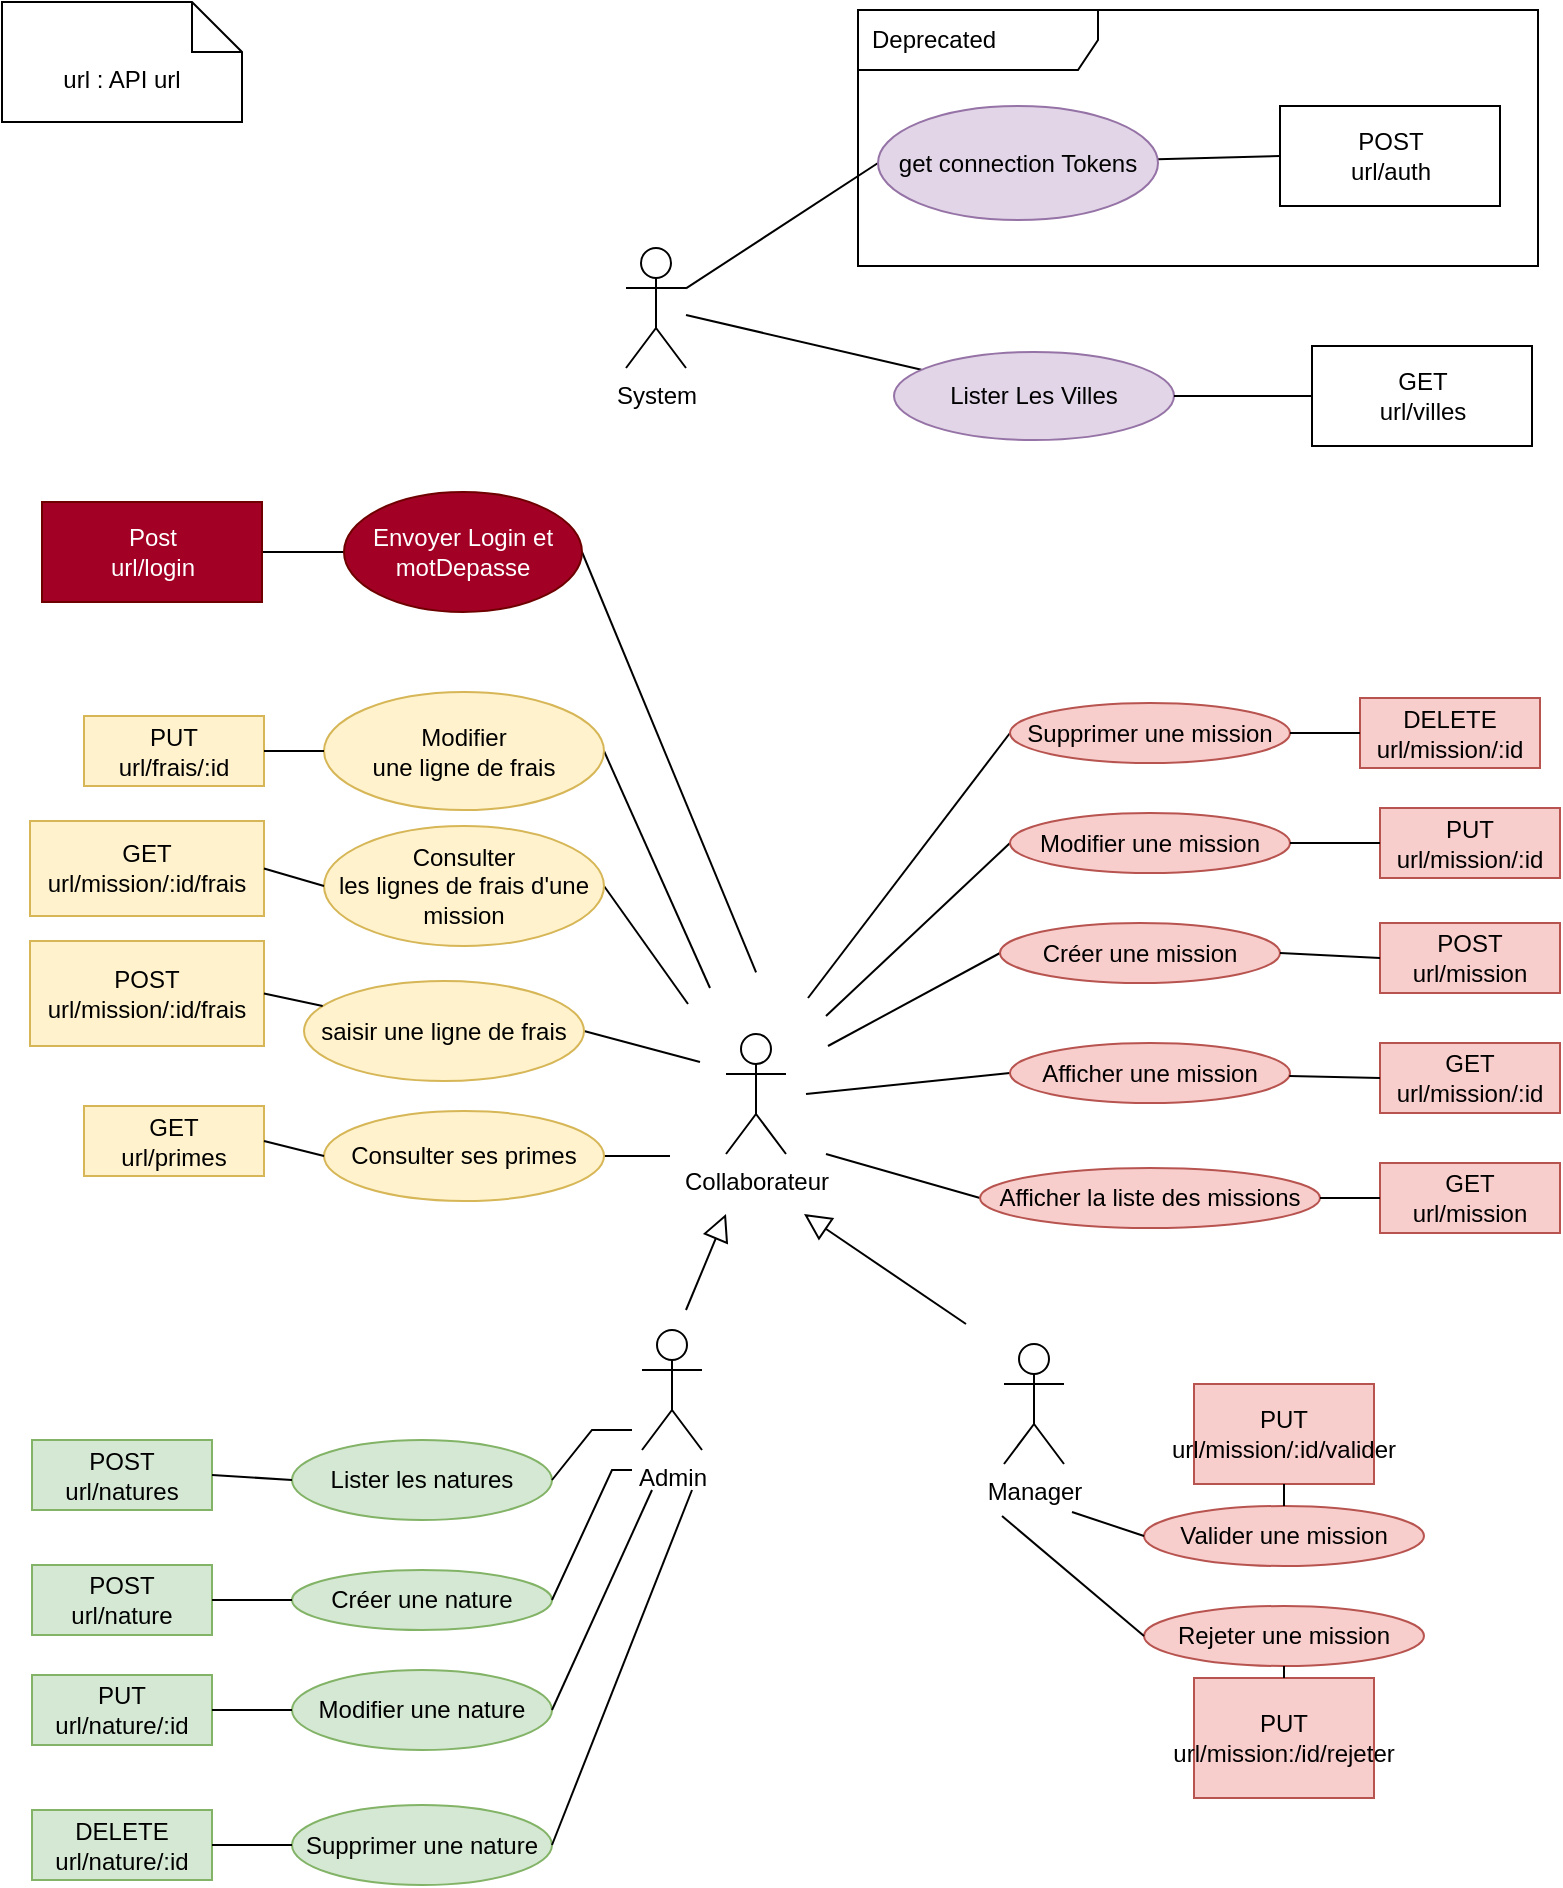 <mxfile version="20.3.6" type="github">
  <diagram id="1HFoKZ7HmbYaqoWhvM2N" name="Page-1">
    <mxGraphModel dx="1422" dy="734" grid="0" gridSize="10" guides="1" tooltips="1" connect="1" arrows="1" fold="1" page="1" pageScale="1" pageWidth="850" pageHeight="1100" math="0" shadow="0">
      <root>
        <mxCell id="0" />
        <mxCell id="1" parent="0" />
        <mxCell id="fpnA1gOJu9WvSEtu6Hov-3" value="&lt;div&gt;Collaborateur&lt;/div&gt;" style="shape=umlActor;verticalLabelPosition=bottom;verticalAlign=top;html=1;outlineConnect=0;" parent="1" vertex="1">
          <mxGeometry x="391" y="539" width="30" height="60" as="geometry" />
        </mxCell>
        <mxCell id="fpnA1gOJu9WvSEtu6Hov-6" value="" style="endArrow=block;html=1;rounded=0;endFill=0;endSize=11;" parent="1" edge="1">
          <mxGeometry width="50" height="50" relative="1" as="geometry">
            <mxPoint x="371" y="677" as="sourcePoint" />
            <mxPoint x="391" y="629" as="targetPoint" />
            <Array as="points" />
          </mxGeometry>
        </mxCell>
        <mxCell id="fpnA1gOJu9WvSEtu6Hov-7" value="" style="endArrow=block;html=1;rounded=0;endFill=0;endSize=11;startSize=6;startArrow=none;" parent="1" edge="1">
          <mxGeometry width="50" height="50" relative="1" as="geometry">
            <mxPoint x="511" y="684" as="sourcePoint" />
            <mxPoint x="430" y="629" as="targetPoint" />
            <Array as="points" />
          </mxGeometry>
        </mxCell>
        <mxCell id="fpnA1gOJu9WvSEtu6Hov-32" value="" style="endArrow=none;html=1;rounded=0;startSize=6;endSize=11;entryX=0;entryY=0.5;entryDx=0;entryDy=0;" parent="1" target="fpnA1gOJu9WvSEtu6Hov-27" edge="1">
          <mxGeometry width="50" height="50" relative="1" as="geometry">
            <mxPoint x="432" y="521" as="sourcePoint" />
            <mxPoint x="531" y="369" as="targetPoint" />
            <Array as="points" />
          </mxGeometry>
        </mxCell>
        <mxCell id="fpnA1gOJu9WvSEtu6Hov-33" value="" style="endArrow=none;html=1;rounded=0;startSize=6;endSize=11;entryX=0;entryY=0.5;entryDx=0;entryDy=0;" parent="1" target="fpnA1gOJu9WvSEtu6Hov-28" edge="1">
          <mxGeometry width="50" height="50" relative="1" as="geometry">
            <mxPoint x="441" y="530" as="sourcePoint" />
            <mxPoint x="531" y="369" as="targetPoint" />
            <Array as="points" />
          </mxGeometry>
        </mxCell>
        <mxCell id="fpnA1gOJu9WvSEtu6Hov-34" value="" style="endArrow=none;html=1;rounded=0;startSize=6;endSize=11;entryX=0;entryY=0.5;entryDx=0;entryDy=0;" parent="1" target="fpnA1gOJu9WvSEtu6Hov-29" edge="1">
          <mxGeometry width="50" height="50" relative="1" as="geometry">
            <mxPoint x="442" y="545" as="sourcePoint" />
            <mxPoint x="531" y="369" as="targetPoint" />
            <Array as="points" />
          </mxGeometry>
        </mxCell>
        <mxCell id="fpnA1gOJu9WvSEtu6Hov-35" value="" style="endArrow=none;html=1;rounded=0;startSize=6;endSize=11;entryX=0;entryY=0.5;entryDx=0;entryDy=0;" parent="1" target="fpnA1gOJu9WvSEtu6Hov-30" edge="1">
          <mxGeometry width="50" height="50" relative="1" as="geometry">
            <mxPoint x="431" y="569" as="sourcePoint" />
            <mxPoint x="531" y="369" as="targetPoint" />
            <Array as="points" />
          </mxGeometry>
        </mxCell>
        <mxCell id="fpnA1gOJu9WvSEtu6Hov-36" value="" style="endArrow=none;html=1;rounded=0;startSize=6;endSize=11;exitX=0;exitY=0.5;exitDx=0;exitDy=0;" parent="1" source="fpnA1gOJu9WvSEtu6Hov-31" edge="1">
          <mxGeometry width="50" height="50" relative="1" as="geometry">
            <mxPoint x="481" y="419" as="sourcePoint" />
            <mxPoint x="441" y="599" as="targetPoint" />
            <Array as="points" />
          </mxGeometry>
        </mxCell>
        <mxCell id="fpnA1gOJu9WvSEtu6Hov-41" value="" style="endArrow=none;html=1;rounded=0;startSize=6;endSize=11;exitX=1;exitY=0.5;exitDx=0;exitDy=0;" parent="1" source="fpnA1gOJu9WvSEtu6Hov-37" edge="1">
          <mxGeometry width="50" height="50" relative="1" as="geometry">
            <mxPoint x="481" y="429" as="sourcePoint" />
            <mxPoint x="383" y="516" as="targetPoint" />
            <Array as="points" />
          </mxGeometry>
        </mxCell>
        <mxCell id="fpnA1gOJu9WvSEtu6Hov-46" value="" style="endArrow=none;html=1;rounded=0;startSize=6;endSize=11;exitX=1;exitY=0.5;exitDx=0;exitDy=0;" parent="1" source="fpnA1gOJu9WvSEtu6Hov-38" edge="1">
          <mxGeometry width="50" height="50" relative="1" as="geometry">
            <mxPoint x="391" y="319" as="sourcePoint" />
            <mxPoint x="372" y="524" as="targetPoint" />
            <Array as="points" />
          </mxGeometry>
        </mxCell>
        <mxCell id="fpnA1gOJu9WvSEtu6Hov-47" value="" style="endArrow=none;html=1;rounded=0;startSize=6;endSize=11;exitX=1;exitY=0.5;exitDx=0;exitDy=0;" parent="1" source="fpnA1gOJu9WvSEtu6Hov-39" edge="1">
          <mxGeometry width="50" height="50" relative="1" as="geometry">
            <mxPoint x="491" y="419" as="sourcePoint" />
            <mxPoint x="378" y="553" as="targetPoint" />
          </mxGeometry>
        </mxCell>
        <mxCell id="MMcRs4qTpvVBW1Dn-aCO-8" value="" style="endArrow=none;html=1;rounded=0;startSize=6;endSize=11;exitX=1;exitY=0.5;exitDx=0;exitDy=0;" parent="1" source="fpnA1gOJu9WvSEtu6Hov-40" edge="1">
          <mxGeometry width="50" height="50" relative="1" as="geometry">
            <mxPoint x="381.0" y="474" as="sourcePoint" />
            <mxPoint x="363" y="600" as="targetPoint" />
          </mxGeometry>
        </mxCell>
        <mxCell id="vZ3PRXWnmt1vqze5UoZ0-1" value="System" style="shape=umlActor;verticalLabelPosition=bottom;verticalAlign=top;html=1;" parent="1" vertex="1">
          <mxGeometry x="341" y="146" width="30" height="60" as="geometry" />
        </mxCell>
        <mxCell id="vZ3PRXWnmt1vqze5UoZ0-10" style="rounded=0;orthogonalLoop=1;jettySize=auto;html=1;endArrow=none;endFill=0;" parent="1" source="vZ3PRXWnmt1vqze5UoZ0-2" edge="1" target="vZ3PRXWnmt1vqze5UoZ0-1">
          <mxGeometry relative="1" as="geometry">
            <mxPoint x="396" y="215" as="targetPoint" />
          </mxGeometry>
        </mxCell>
        <mxCell id="vZ3PRXWnmt1vqze5UoZ0-2" value="Lister Les Villes" style="ellipse;whiteSpace=wrap;html=1;fillColor=#e1d5e7;strokeColor=#9673a6;" parent="1" vertex="1">
          <mxGeometry x="475" y="198" width="140" height="44" as="geometry" />
        </mxCell>
        <mxCell id="vZ3PRXWnmt1vqze5UoZ0-9" style="edgeStyle=orthogonalEdgeStyle;rounded=0;orthogonalLoop=1;jettySize=auto;html=1;endArrow=none;endFill=0;" parent="1" source="vZ3PRXWnmt1vqze5UoZ0-5" target="vZ3PRXWnmt1vqze5UoZ0-2" edge="1">
          <mxGeometry relative="1" as="geometry" />
        </mxCell>
        <mxCell id="vZ3PRXWnmt1vqze5UoZ0-5" value="&lt;div&gt;GET&lt;/div&gt;&lt;div&gt;url/villes&lt;br&gt;&lt;/div&gt;" style="html=1;" parent="1" vertex="1">
          <mxGeometry x="684" y="195" width="110" height="50" as="geometry" />
        </mxCell>
        <mxCell id="vZ3PRXWnmt1vqze5UoZ0-12" value="" style="group" parent="1" vertex="1" connectable="0">
          <mxGeometry x="529" y="694" width="211" height="263" as="geometry" />
        </mxCell>
        <mxCell id="fpnA1gOJu9WvSEtu6Hov-2" value="&lt;div&gt;Manager&lt;/div&gt;" style="shape=umlActor;verticalLabelPosition=bottom;verticalAlign=top;html=1;outlineConnect=0;" parent="vZ3PRXWnmt1vqze5UoZ0-12" vertex="1">
          <mxGeometry x="1" width="30" height="60" as="geometry" />
        </mxCell>
        <mxCell id="fpnA1gOJu9WvSEtu6Hov-22" value="&lt;div&gt;Rejeter une mission&lt;/div&gt;" style="ellipse;whiteSpace=wrap;html=1;fillColor=#f8cecc;strokeColor=#b85450;" parent="vZ3PRXWnmt1vqze5UoZ0-12" vertex="1">
          <mxGeometry x="71" y="131" width="140" height="30" as="geometry" />
        </mxCell>
        <mxCell id="fpnA1gOJu9WvSEtu6Hov-23" value="&lt;div&gt;Valider une mission&lt;br&gt;&lt;/div&gt;" style="ellipse;whiteSpace=wrap;html=1;fillColor=#f8cecc;strokeColor=#b85450;" parent="vZ3PRXWnmt1vqze5UoZ0-12" vertex="1">
          <mxGeometry x="71" y="81" width="140" height="30" as="geometry" />
        </mxCell>
        <mxCell id="fpnA1gOJu9WvSEtu6Hov-24" value="" style="endArrow=none;html=1;rounded=0;startSize=6;endSize=11;entryX=0;entryY=0.5;entryDx=0;entryDy=0;" parent="vZ3PRXWnmt1vqze5UoZ0-12" target="fpnA1gOJu9WvSEtu6Hov-23" edge="1">
          <mxGeometry width="50" height="50" relative="1" as="geometry">
            <mxPoint x="35" y="84" as="sourcePoint" />
            <mxPoint x="-139" y="120" as="targetPoint" />
            <Array as="points" />
          </mxGeometry>
        </mxCell>
        <mxCell id="fpnA1gOJu9WvSEtu6Hov-26" value="" style="endArrow=none;html=1;rounded=0;startSize=6;endSize=11;exitX=0;exitY=0.5;exitDx=0;exitDy=0;" parent="vZ3PRXWnmt1vqze5UoZ0-12" source="fpnA1gOJu9WvSEtu6Hov-22" edge="1">
          <mxGeometry width="50" height="50" relative="1" as="geometry">
            <mxPoint x="-129" y="160" as="sourcePoint" />
            <mxPoint y="86" as="targetPoint" />
          </mxGeometry>
        </mxCell>
        <mxCell id="MMcRs4qTpvVBW1Dn-aCO-4" value="PUT&lt;br&gt;url/mission/:id/valider" style="text;html=1;strokeColor=#b85450;fillColor=#f8cecc;align=center;verticalAlign=middle;whiteSpace=wrap;rounded=0;shadow=0;sketch=0;" parent="vZ3PRXWnmt1vqze5UoZ0-12" vertex="1">
          <mxGeometry x="96" y="20" width="90" height="50" as="geometry" />
        </mxCell>
        <mxCell id="MMcRs4qTpvVBW1Dn-aCO-5" value="PUT&lt;br&gt;url/mission:/id/rejeter" style="text;html=1;strokeColor=#b85450;fillColor=#f8cecc;align=center;verticalAlign=middle;whiteSpace=wrap;rounded=0;shadow=0;sketch=0;" parent="vZ3PRXWnmt1vqze5UoZ0-12" vertex="1">
          <mxGeometry x="96" y="167" width="90" height="60" as="geometry" />
        </mxCell>
        <mxCell id="MMcRs4qTpvVBW1Dn-aCO-6" value="" style="endArrow=none;html=1;rounded=0;startSize=6;endSize=11;entryX=0.5;entryY=0;entryDx=0;entryDy=0;exitX=0.5;exitY=1;exitDx=0;exitDy=0;" parent="vZ3PRXWnmt1vqze5UoZ0-12" source="MMcRs4qTpvVBW1Dn-aCO-4" target="fpnA1gOJu9WvSEtu6Hov-23" edge="1">
          <mxGeometry width="50" height="50" relative="1" as="geometry">
            <mxPoint x="-29" y="227" as="sourcePoint" />
            <mxPoint x="41" y="67" as="targetPoint" />
          </mxGeometry>
        </mxCell>
        <mxCell id="MMcRs4qTpvVBW1Dn-aCO-7" value="" style="endArrow=none;html=1;rounded=0;startSize=6;endSize=11;entryX=0.5;entryY=1;entryDx=0;entryDy=0;exitX=0.5;exitY=0;exitDx=0;exitDy=0;" parent="vZ3PRXWnmt1vqze5UoZ0-12" source="MMcRs4qTpvVBW1Dn-aCO-5" target="fpnA1gOJu9WvSEtu6Hov-22" edge="1">
          <mxGeometry width="50" height="50" relative="1" as="geometry">
            <mxPoint x="151" y="42" as="sourcePoint" />
            <mxPoint x="151" y="77" as="targetPoint" />
          </mxGeometry>
        </mxCell>
        <mxCell id="vZ3PRXWnmt1vqze5UoZ0-13" value="" style="group" parent="1" vertex="1" connectable="0">
          <mxGeometry x="44" y="687" width="335" height="277.5" as="geometry" />
        </mxCell>
        <mxCell id="fpnA1gOJu9WvSEtu6Hov-1" value="&lt;div&gt;Admin&lt;/div&gt;" style="shape=umlActor;verticalLabelPosition=bottom;verticalAlign=top;html=1;outlineConnect=0;" parent="vZ3PRXWnmt1vqze5UoZ0-13" vertex="1">
          <mxGeometry x="305" width="30" height="60" as="geometry" />
        </mxCell>
        <mxCell id="fpnA1gOJu9WvSEtu6Hov-11" value="&lt;div&gt;Lister les natures&lt;/div&gt;" style="ellipse;whiteSpace=wrap;html=1;fillColor=#d5e8d4;strokeColor=#82b366;" parent="vZ3PRXWnmt1vqze5UoZ0-13" vertex="1">
          <mxGeometry x="130" y="55" width="130" height="40" as="geometry" />
        </mxCell>
        <mxCell id="fpnA1gOJu9WvSEtu6Hov-12" value="&lt;div&gt;Créer une nature&lt;/div&gt;" style="ellipse;whiteSpace=wrap;html=1;fillColor=#d5e8d4;strokeColor=#82b366;" parent="vZ3PRXWnmt1vqze5UoZ0-13" vertex="1">
          <mxGeometry x="130" y="120" width="130" height="30" as="geometry" />
        </mxCell>
        <mxCell id="fpnA1gOJu9WvSEtu6Hov-13" value="&lt;div&gt;Modifier une nature&lt;/div&gt;" style="ellipse;whiteSpace=wrap;html=1;fillColor=#d5e8d4;strokeColor=#82b366;" parent="vZ3PRXWnmt1vqze5UoZ0-13" vertex="1">
          <mxGeometry x="130" y="170" width="130" height="40" as="geometry" />
        </mxCell>
        <mxCell id="fpnA1gOJu9WvSEtu6Hov-14" value="&lt;div&gt;Supprimer une nature&lt;/div&gt;" style="ellipse;whiteSpace=wrap;html=1;fillColor=#d5e8d4;strokeColor=#82b366;" parent="vZ3PRXWnmt1vqze5UoZ0-13" vertex="1">
          <mxGeometry x="130" y="237.5" width="130" height="40" as="geometry" />
        </mxCell>
        <mxCell id="fpnA1gOJu9WvSEtu6Hov-17" value="" style="endArrow=none;html=1;rounded=0;startSize=6;endSize=11;exitX=1;exitY=0.5;exitDx=0;exitDy=0;" parent="vZ3PRXWnmt1vqze5UoZ0-13" source="fpnA1gOJu9WvSEtu6Hov-11" edge="1">
          <mxGeometry width="50" height="50" relative="1" as="geometry">
            <mxPoint x="260" y="150" as="sourcePoint" />
            <mxPoint x="300" y="50" as="targetPoint" />
            <Array as="points">
              <mxPoint x="280" y="50" />
            </Array>
          </mxGeometry>
        </mxCell>
        <mxCell id="fpnA1gOJu9WvSEtu6Hov-19" value="" style="endArrow=none;html=1;rounded=0;startSize=6;endSize=11;exitX=1;exitY=0.5;exitDx=0;exitDy=0;" parent="vZ3PRXWnmt1vqze5UoZ0-13" source="fpnA1gOJu9WvSEtu6Hov-12" edge="1">
          <mxGeometry width="50" height="50" relative="1" as="geometry">
            <mxPoint x="260" y="180" as="sourcePoint" />
            <mxPoint x="300" y="70" as="targetPoint" />
            <Array as="points">
              <mxPoint x="290" y="70" />
            </Array>
          </mxGeometry>
        </mxCell>
        <mxCell id="fpnA1gOJu9WvSEtu6Hov-20" value="" style="endArrow=none;html=1;rounded=0;startSize=6;endSize=11;exitX=1;exitY=0.5;exitDx=0;exitDy=0;" parent="vZ3PRXWnmt1vqze5UoZ0-13" source="fpnA1gOJu9WvSEtu6Hov-13" edge="1">
          <mxGeometry width="50" height="50" relative="1" as="geometry">
            <mxPoint x="260" y="250" as="sourcePoint" />
            <mxPoint x="310" y="80" as="targetPoint" />
            <Array as="points" />
          </mxGeometry>
        </mxCell>
        <mxCell id="fpnA1gOJu9WvSEtu6Hov-21" value="" style="endArrow=none;html=1;rounded=0;startSize=6;endSize=11;exitX=1;exitY=0.5;exitDx=0;exitDy=0;" parent="vZ3PRXWnmt1vqze5UoZ0-13" source="fpnA1gOJu9WvSEtu6Hov-14" edge="1">
          <mxGeometry width="50" height="50" relative="1" as="geometry">
            <mxPoint x="240" y="290" as="sourcePoint" />
            <mxPoint x="330" y="80" as="targetPoint" />
          </mxGeometry>
        </mxCell>
        <mxCell id="MMcRs4qTpvVBW1Dn-aCO-20" value="POST&lt;br&gt;url/natures" style="text;html=1;strokeColor=#82b366;fillColor=#d5e8d4;align=center;verticalAlign=middle;whiteSpace=wrap;rounded=0;shadow=0;sketch=0;" parent="vZ3PRXWnmt1vqze5UoZ0-13" vertex="1">
          <mxGeometry y="55" width="90" height="35" as="geometry" />
        </mxCell>
        <mxCell id="MMcRs4qTpvVBW1Dn-aCO-21" value="POST&lt;br&gt;url/nature" style="text;html=1;strokeColor=#82b366;fillColor=#d5e8d4;align=center;verticalAlign=middle;whiteSpace=wrap;rounded=0;shadow=0;sketch=0;" parent="vZ3PRXWnmt1vqze5UoZ0-13" vertex="1">
          <mxGeometry y="117.5" width="90" height="35" as="geometry" />
        </mxCell>
        <mxCell id="MMcRs4qTpvVBW1Dn-aCO-22" value="PUT&lt;br&gt;url/nature/:id" style="text;html=1;strokeColor=#82b366;fillColor=#d5e8d4;align=center;verticalAlign=middle;whiteSpace=wrap;rounded=0;shadow=0;sketch=0;" parent="vZ3PRXWnmt1vqze5UoZ0-13" vertex="1">
          <mxGeometry y="172.5" width="90" height="35" as="geometry" />
        </mxCell>
        <mxCell id="MMcRs4qTpvVBW1Dn-aCO-23" value="DELETE&lt;br&gt;url/nature/:id" style="text;html=1;strokeColor=#82b366;fillColor=#d5e8d4;align=center;verticalAlign=middle;whiteSpace=wrap;rounded=0;shadow=0;sketch=0;" parent="vZ3PRXWnmt1vqze5UoZ0-13" vertex="1">
          <mxGeometry y="240" width="90" height="35" as="geometry" />
        </mxCell>
        <mxCell id="MMcRs4qTpvVBW1Dn-aCO-24" value="" style="endArrow=none;html=1;rounded=0;exitX=1;exitY=0.5;exitDx=0;exitDy=0;entryX=0;entryY=0.5;entryDx=0;entryDy=0;" parent="vZ3PRXWnmt1vqze5UoZ0-13" source="MMcRs4qTpvVBW1Dn-aCO-20" target="fpnA1gOJu9WvSEtu6Hov-11" edge="1">
          <mxGeometry width="50" height="50" relative="1" as="geometry">
            <mxPoint x="70" y="130" as="sourcePoint" />
            <mxPoint x="120" y="80" as="targetPoint" />
          </mxGeometry>
        </mxCell>
        <mxCell id="MMcRs4qTpvVBW1Dn-aCO-30" value="" style="endArrow=none;html=1;rounded=0;exitX=1;exitY=0.5;exitDx=0;exitDy=0;entryX=0;entryY=0.5;entryDx=0;entryDy=0;" parent="vZ3PRXWnmt1vqze5UoZ0-13" source="MMcRs4qTpvVBW1Dn-aCO-21" target="fpnA1gOJu9WvSEtu6Hov-12" edge="1">
          <mxGeometry width="50" height="50" relative="1" as="geometry">
            <mxPoint x="100" y="82.5" as="sourcePoint" />
            <mxPoint x="130" y="90" as="targetPoint" />
          </mxGeometry>
        </mxCell>
        <mxCell id="MMcRs4qTpvVBW1Dn-aCO-31" value="" style="endArrow=none;html=1;rounded=0;exitX=1;exitY=0.5;exitDx=0;exitDy=0;entryX=0;entryY=0.5;entryDx=0;entryDy=0;" parent="vZ3PRXWnmt1vqze5UoZ0-13" source="MMcRs4qTpvVBW1Dn-aCO-22" target="fpnA1gOJu9WvSEtu6Hov-13" edge="1">
          <mxGeometry width="50" height="50" relative="1" as="geometry">
            <mxPoint x="100" y="145" as="sourcePoint" />
            <mxPoint x="140.0" y="142.5" as="targetPoint" />
          </mxGeometry>
        </mxCell>
        <mxCell id="MMcRs4qTpvVBW1Dn-aCO-32" value="" style="endArrow=none;html=1;rounded=0;exitX=1;exitY=0.5;exitDx=0;exitDy=0;entryX=0;entryY=0.5;entryDx=0;entryDy=0;" parent="vZ3PRXWnmt1vqze5UoZ0-13" source="MMcRs4qTpvVBW1Dn-aCO-23" target="fpnA1gOJu9WvSEtu6Hov-14" edge="1">
          <mxGeometry width="50" height="50" relative="1" as="geometry">
            <mxPoint x="100" y="200" as="sourcePoint" />
            <mxPoint x="140.0" y="200" as="targetPoint" />
          </mxGeometry>
        </mxCell>
        <mxCell id="vZ3PRXWnmt1vqze5UoZ0-16" value="" style="group" parent="1" vertex="1" connectable="0">
          <mxGeometry x="43" y="368" width="287" height="254.5" as="geometry" />
        </mxCell>
        <mxCell id="fpnA1gOJu9WvSEtu6Hov-37" value="&lt;div&gt;Modifier&lt;/div&gt;&lt;div&gt;une ligne de frais&lt;/div&gt;" style="ellipse;whiteSpace=wrap;html=1;fillColor=#fff2cc;strokeColor=#d6b656;" parent="vZ3PRXWnmt1vqze5UoZ0-16" vertex="1">
          <mxGeometry x="147" width="140" height="59" as="geometry" />
        </mxCell>
        <mxCell id="fpnA1gOJu9WvSEtu6Hov-38" value="&lt;div&gt;Consulter&lt;/div&gt;&lt;div&gt;les lignes de frais d&#39;une mission&lt;br&gt;&lt;/div&gt;" style="ellipse;whiteSpace=wrap;html=1;fillColor=#fff2cc;strokeColor=#d6b656;" parent="vZ3PRXWnmt1vqze5UoZ0-16" vertex="1">
          <mxGeometry x="147" y="67" width="140" height="60" as="geometry" />
        </mxCell>
        <mxCell id="fpnA1gOJu9WvSEtu6Hov-39" value="saisir une ligne de frais" style="ellipse;whiteSpace=wrap;html=1;fillColor=#fff2cc;strokeColor=#d6b656;" parent="vZ3PRXWnmt1vqze5UoZ0-16" vertex="1">
          <mxGeometry x="137" y="144.5" width="140" height="50" as="geometry" />
        </mxCell>
        <mxCell id="fpnA1gOJu9WvSEtu6Hov-40" value="&lt;div&gt;Consulter ses primes&lt;/div&gt;" style="ellipse;whiteSpace=wrap;html=1;fillColor=#fff2cc;strokeColor=#d6b656;" parent="vZ3PRXWnmt1vqze5UoZ0-16" vertex="1">
          <mxGeometry x="147" y="209.5" width="140" height="45" as="geometry" />
        </mxCell>
        <mxCell id="MMcRs4qTpvVBW1Dn-aCO-33" value="PUT&lt;br&gt;url/frais/:id" style="text;html=1;strokeColor=#d6b656;fillColor=#fff2cc;align=center;verticalAlign=middle;whiteSpace=wrap;rounded=0;shadow=0;sketch=0;" parent="vZ3PRXWnmt1vqze5UoZ0-16" vertex="1">
          <mxGeometry x="27" y="12" width="90" height="35" as="geometry" />
        </mxCell>
        <mxCell id="MMcRs4qTpvVBW1Dn-aCO-34" value="GET&lt;br&gt;url/mission/:id/frais" style="text;html=1;strokeColor=#d6b656;fillColor=#fff2cc;align=center;verticalAlign=middle;whiteSpace=wrap;rounded=0;shadow=0;sketch=0;" parent="vZ3PRXWnmt1vqze5UoZ0-16" vertex="1">
          <mxGeometry y="64.5" width="117" height="47.5" as="geometry" />
        </mxCell>
        <mxCell id="MMcRs4qTpvVBW1Dn-aCO-35" value="POST&lt;br&gt;url/mission/:id/frais" style="text;html=1;strokeColor=#d6b656;fillColor=#fff2cc;align=center;verticalAlign=middle;whiteSpace=wrap;rounded=0;shadow=0;sketch=0;" parent="vZ3PRXWnmt1vqze5UoZ0-16" vertex="1">
          <mxGeometry y="124.5" width="117" height="52.5" as="geometry" />
        </mxCell>
        <mxCell id="MMcRs4qTpvVBW1Dn-aCO-36" value="GET&lt;br&gt;url/primes" style="text;html=1;strokeColor=#d6b656;fillColor=#fff2cc;align=center;verticalAlign=middle;whiteSpace=wrap;rounded=0;shadow=0;sketch=0;" parent="vZ3PRXWnmt1vqze5UoZ0-16" vertex="1">
          <mxGeometry x="27" y="207" width="90" height="35" as="geometry" />
        </mxCell>
        <mxCell id="MMcRs4qTpvVBW1Dn-aCO-37" value="" style="endArrow=none;html=1;rounded=0;exitX=1;exitY=0.5;exitDx=0;exitDy=0;entryX=0;entryY=0.5;entryDx=0;entryDy=0;" parent="vZ3PRXWnmt1vqze5UoZ0-16" source="MMcRs4qTpvVBW1Dn-aCO-33" target="fpnA1gOJu9WvSEtu6Hov-37" edge="1">
          <mxGeometry width="50" height="50" relative="1" as="geometry">
            <mxPoint x="127" y="-108" as="sourcePoint" />
            <mxPoint x="167" y="-108" as="targetPoint" />
          </mxGeometry>
        </mxCell>
        <mxCell id="MMcRs4qTpvVBW1Dn-aCO-38" value="" style="endArrow=none;html=1;rounded=0;exitX=1;exitY=0.5;exitDx=0;exitDy=0;entryX=0;entryY=0.5;entryDx=0;entryDy=0;" parent="vZ3PRXWnmt1vqze5UoZ0-16" source="MMcRs4qTpvVBW1Dn-aCO-34" target="fpnA1gOJu9WvSEtu6Hov-38" edge="1">
          <mxGeometry width="50" height="50" relative="1" as="geometry">
            <mxPoint x="127.0" y="39.5" as="sourcePoint" />
            <mxPoint x="147.0" y="39.5" as="targetPoint" />
          </mxGeometry>
        </mxCell>
        <mxCell id="MMcRs4qTpvVBW1Dn-aCO-39" value="" style="endArrow=none;html=1;rounded=0;exitX=1;exitY=0.5;exitDx=0;exitDy=0;" parent="vZ3PRXWnmt1vqze5UoZ0-16" source="MMcRs4qTpvVBW1Dn-aCO-35" target="fpnA1gOJu9WvSEtu6Hov-39" edge="1">
          <mxGeometry width="50" height="50" relative="1" as="geometry">
            <mxPoint x="127.0" y="104.5" as="sourcePoint" />
            <mxPoint x="147.0" y="104.5" as="targetPoint" />
          </mxGeometry>
        </mxCell>
        <mxCell id="MMcRs4qTpvVBW1Dn-aCO-40" value="" style="endArrow=none;html=1;rounded=0;exitX=1;exitY=0.5;exitDx=0;exitDy=0;entryX=0;entryY=0.5;entryDx=0;entryDy=0;" parent="vZ3PRXWnmt1vqze5UoZ0-16" source="MMcRs4qTpvVBW1Dn-aCO-36" target="fpnA1gOJu9WvSEtu6Hov-40" edge="1">
          <mxGeometry width="50" height="50" relative="1" as="geometry">
            <mxPoint x="137.0" y="114.5" as="sourcePoint" />
            <mxPoint x="157.0" y="114.5" as="targetPoint" />
          </mxGeometry>
        </mxCell>
        <mxCell id="vZ3PRXWnmt1vqze5UoZ0-17" value="" style="group" parent="1" vertex="1" connectable="0">
          <mxGeometry x="518" y="371" width="290" height="267.5" as="geometry" />
        </mxCell>
        <mxCell id="fpnA1gOJu9WvSEtu6Hov-27" value="&lt;div&gt;Supprimer une mission&lt;br&gt;&lt;/div&gt;" style="ellipse;whiteSpace=wrap;html=1;fillColor=#f8cecc;strokeColor=#b85450;" parent="vZ3PRXWnmt1vqze5UoZ0-17" vertex="1">
          <mxGeometry x="15" y="2.5" width="140" height="30" as="geometry" />
        </mxCell>
        <mxCell id="fpnA1gOJu9WvSEtu6Hov-28" value="&lt;div&gt;Modifier une mission&lt;/div&gt;" style="ellipse;whiteSpace=wrap;html=1;fillColor=#f8cecc;strokeColor=#b85450;" parent="vZ3PRXWnmt1vqze5UoZ0-17" vertex="1">
          <mxGeometry x="15" y="57.5" width="140" height="30" as="geometry" />
        </mxCell>
        <mxCell id="fpnA1gOJu9WvSEtu6Hov-29" value="&lt;div&gt;Créer une mission&lt;br&gt;&lt;/div&gt;" style="ellipse;whiteSpace=wrap;html=1;fillColor=#f8cecc;strokeColor=#b85450;" parent="vZ3PRXWnmt1vqze5UoZ0-17" vertex="1">
          <mxGeometry x="10" y="112.5" width="140" height="30" as="geometry" />
        </mxCell>
        <mxCell id="fpnA1gOJu9WvSEtu6Hov-30" value="&lt;div&gt;Afficher une mission&lt;/div&gt;" style="ellipse;whiteSpace=wrap;html=1;fillColor=#f8cecc;strokeColor=#b85450;" parent="vZ3PRXWnmt1vqze5UoZ0-17" vertex="1">
          <mxGeometry x="15" y="172.5" width="140" height="30" as="geometry" />
        </mxCell>
        <mxCell id="fpnA1gOJu9WvSEtu6Hov-31" value="&lt;div&gt;Afficher la liste des missions&lt;/div&gt;" style="ellipse;whiteSpace=wrap;html=1;fillColor=#f8cecc;strokeColor=#b85450;" parent="vZ3PRXWnmt1vqze5UoZ0-17" vertex="1">
          <mxGeometry y="235" width="170" height="30" as="geometry" />
        </mxCell>
        <mxCell id="MMcRs4qTpvVBW1Dn-aCO-9" value="DELETE&lt;br&gt;url/mission/:id" style="text;html=1;strokeColor=#b85450;fillColor=#f8cecc;align=center;verticalAlign=middle;whiteSpace=wrap;rounded=0;shadow=0;sketch=0;" parent="vZ3PRXWnmt1vqze5UoZ0-17" vertex="1">
          <mxGeometry x="190" width="90" height="35" as="geometry" />
        </mxCell>
        <mxCell id="MMcRs4qTpvVBW1Dn-aCO-10" value="PUT&lt;br&gt;url/mission/:id" style="text;html=1;strokeColor=#b85450;fillColor=#f8cecc;align=center;verticalAlign=middle;whiteSpace=wrap;rounded=0;shadow=0;sketch=0;" parent="vZ3PRXWnmt1vqze5UoZ0-17" vertex="1">
          <mxGeometry x="200" y="55" width="90" height="35" as="geometry" />
        </mxCell>
        <mxCell id="MMcRs4qTpvVBW1Dn-aCO-11" value="" style="endArrow=none;html=1;rounded=0;endFill=0;endSize=11;startSize=6;entryX=1;entryY=0.5;entryDx=0;entryDy=0;exitX=0;exitY=0.5;exitDx=0;exitDy=0;" parent="vZ3PRXWnmt1vqze5UoZ0-17" source="MMcRs4qTpvVBW1Dn-aCO-10" target="fpnA1gOJu9WvSEtu6Hov-28" edge="1">
          <mxGeometry width="50" height="50" relative="1" as="geometry">
            <mxPoint x="150" y="-237.5" as="sourcePoint" />
            <mxPoint x="-90" y="392.5" as="targetPoint" />
            <Array as="points" />
          </mxGeometry>
        </mxCell>
        <mxCell id="MMcRs4qTpvVBW1Dn-aCO-12" value="" style="endArrow=none;html=1;rounded=0;startSize=6;endSize=11;entryX=1;entryY=0.5;entryDx=0;entryDy=0;exitX=0;exitY=0.5;exitDx=0;exitDy=0;" parent="vZ3PRXWnmt1vqze5UoZ0-17" source="MMcRs4qTpvVBW1Dn-aCO-9" target="fpnA1gOJu9WvSEtu6Hov-27" edge="1">
          <mxGeometry width="50" height="50" relative="1" as="geometry">
            <mxPoint x="120" y="-70" as="sourcePoint" />
            <mxPoint x="40" y="-97.5" as="targetPoint" />
          </mxGeometry>
        </mxCell>
        <mxCell id="MMcRs4qTpvVBW1Dn-aCO-13" value="POST&lt;br&gt;url/mission" style="text;html=1;strokeColor=#b85450;fillColor=#f8cecc;align=center;verticalAlign=middle;whiteSpace=wrap;rounded=0;shadow=0;sketch=0;" parent="vZ3PRXWnmt1vqze5UoZ0-17" vertex="1">
          <mxGeometry x="200" y="112.5" width="90" height="35" as="geometry" />
        </mxCell>
        <mxCell id="MMcRs4qTpvVBW1Dn-aCO-14" value="GET&lt;br&gt;url/mission/:id" style="text;html=1;strokeColor=#b85450;fillColor=#f8cecc;align=center;verticalAlign=middle;whiteSpace=wrap;rounded=0;shadow=0;sketch=0;" parent="vZ3PRXWnmt1vqze5UoZ0-17" vertex="1">
          <mxGeometry x="200" y="172.5" width="90" height="35" as="geometry" />
        </mxCell>
        <mxCell id="MMcRs4qTpvVBW1Dn-aCO-16" value="GET&lt;br&gt;url/mission" style="text;html=1;strokeColor=#b85450;fillColor=#f8cecc;align=center;verticalAlign=middle;whiteSpace=wrap;rounded=0;shadow=0;sketch=0;" parent="vZ3PRXWnmt1vqze5UoZ0-17" vertex="1">
          <mxGeometry x="200" y="232.5" width="90" height="35" as="geometry" />
        </mxCell>
        <mxCell id="MMcRs4qTpvVBW1Dn-aCO-17" value="" style="endArrow=none;html=1;rounded=0;entryX=0;entryY=0.5;entryDx=0;entryDy=0;exitX=1;exitY=0.5;exitDx=0;exitDy=0;" parent="vZ3PRXWnmt1vqze5UoZ0-17" source="fpnA1gOJu9WvSEtu6Hov-29" target="MMcRs4qTpvVBW1Dn-aCO-13" edge="1">
          <mxGeometry width="50" height="50" relative="1" as="geometry">
            <mxPoint x="-30" y="12.5" as="sourcePoint" />
            <mxPoint x="20" y="-37.5" as="targetPoint" />
          </mxGeometry>
        </mxCell>
        <mxCell id="MMcRs4qTpvVBW1Dn-aCO-18" value="" style="endArrow=none;html=1;rounded=0;entryX=0;entryY=0.5;entryDx=0;entryDy=0;" parent="vZ3PRXWnmt1vqze5UoZ0-17" source="fpnA1gOJu9WvSEtu6Hov-30" target="MMcRs4qTpvVBW1Dn-aCO-14" edge="1">
          <mxGeometry width="50" height="50" relative="1" as="geometry">
            <mxPoint x="160" y="137.5" as="sourcePoint" />
            <mxPoint x="210" y="140" as="targetPoint" />
          </mxGeometry>
        </mxCell>
        <mxCell id="MMcRs4qTpvVBW1Dn-aCO-19" value="" style="endArrow=none;html=1;rounded=0;entryX=0;entryY=0.5;entryDx=0;entryDy=0;exitX=1;exitY=0.5;exitDx=0;exitDy=0;" parent="vZ3PRXWnmt1vqze5UoZ0-17" source="fpnA1gOJu9WvSEtu6Hov-31" target="MMcRs4qTpvVBW1Dn-aCO-16" edge="1">
          <mxGeometry width="50" height="50" relative="1" as="geometry">
            <mxPoint x="170" y="147.5" as="sourcePoint" />
            <mxPoint x="220" y="150" as="targetPoint" />
          </mxGeometry>
        </mxCell>
        <mxCell id="vZ3PRXWnmt1vqze5UoZ0-21" style="edgeStyle=orthogonalEdgeStyle;rounded=0;orthogonalLoop=1;jettySize=auto;html=1;endArrow=none;endFill=0;" parent="1" source="vZ3PRXWnmt1vqze5UoZ0-18" target="vZ3PRXWnmt1vqze5UoZ0-19" edge="1">
          <mxGeometry relative="1" as="geometry" />
        </mxCell>
        <mxCell id="vZ3PRXWnmt1vqze5UoZ0-22" style="rounded=0;orthogonalLoop=1;jettySize=auto;html=1;endArrow=none;endFill=0;exitX=1;exitY=0.5;exitDx=0;exitDy=0;" parent="1" source="vZ3PRXWnmt1vqze5UoZ0-18" edge="1">
          <mxGeometry relative="1" as="geometry">
            <mxPoint x="406.043" y="508.13" as="targetPoint" />
          </mxGeometry>
        </mxCell>
        <mxCell id="vZ3PRXWnmt1vqze5UoZ0-18" value="Envoyer Login et motDepasse" style="ellipse;whiteSpace=wrap;html=1;fillColor=#a20025;fontColor=#ffffff;strokeColor=#6F0000;" parent="1" vertex="1">
          <mxGeometry x="200" y="268" width="119" height="60" as="geometry" />
        </mxCell>
        <mxCell id="vZ3PRXWnmt1vqze5UoZ0-19" value="&lt;div&gt;Post&lt;/div&gt;&lt;div&gt;url/login&lt;br&gt;&lt;/div&gt;" style="html=1;fillColor=#a20025;fontColor=#ffffff;strokeColor=#6F0000;" parent="1" vertex="1">
          <mxGeometry x="49" y="273" width="110" height="50" as="geometry" />
        </mxCell>
        <mxCell id="vZ3PRXWnmt1vqze5UoZ0-25" style="edgeStyle=none;rounded=0;orthogonalLoop=1;jettySize=auto;html=1;endArrow=none;endFill=0;exitX=0;exitY=0.5;exitDx=0;exitDy=0;" parent="1" source="vZ3PRXWnmt1vqze5UoZ0-23" edge="1" target="vZ3PRXWnmt1vqze5UoZ0-1">
          <mxGeometry relative="1" as="geometry">
            <mxPoint x="392" y="165" as="targetPoint" />
          </mxGeometry>
        </mxCell>
        <mxCell id="vZ3PRXWnmt1vqze5UoZ0-26" style="edgeStyle=none;rounded=0;orthogonalLoop=1;jettySize=auto;html=1;entryX=0;entryY=0.5;entryDx=0;entryDy=0;endArrow=none;endFill=0;" parent="1" source="vZ3PRXWnmt1vqze5UoZ0-23" target="vZ3PRXWnmt1vqze5UoZ0-24" edge="1">
          <mxGeometry relative="1" as="geometry" />
        </mxCell>
        <mxCell id="vZ3PRXWnmt1vqze5UoZ0-23" value="get connection Tokens" style="ellipse;whiteSpace=wrap;html=1;fillColor=#e1d5e7;strokeColor=#9673a6;" parent="1" vertex="1">
          <mxGeometry x="467" y="75" width="140" height="57" as="geometry" />
        </mxCell>
        <mxCell id="vZ3PRXWnmt1vqze5UoZ0-24" value="&lt;div&gt;POST&lt;br&gt;&lt;/div&gt;&lt;div&gt;url/auth&lt;br&gt;&lt;/div&gt;" style="html=1;" parent="1" vertex="1">
          <mxGeometry x="668" y="75" width="110" height="50" as="geometry" />
        </mxCell>
        <mxCell id="cNAMEyd84vMaoOLNQ2fS-2" value="url : API url " style="shape=note2;boundedLbl=1;whiteSpace=wrap;html=1;size=25;verticalAlign=top;align=center;" vertex="1" parent="1">
          <mxGeometry x="29" y="23" width="120" height="60" as="geometry" />
        </mxCell>
        <mxCell id="cNAMEyd84vMaoOLNQ2fS-3" value="Deprecated" style="shape=umlFrame;whiteSpace=wrap;html=1;width=120;height=30;boundedLbl=1;verticalAlign=middle;align=left;spacingLeft=5;" vertex="1" parent="1">
          <mxGeometry x="457" y="27" width="340" height="128" as="geometry" />
        </mxCell>
      </root>
    </mxGraphModel>
  </diagram>
</mxfile>
